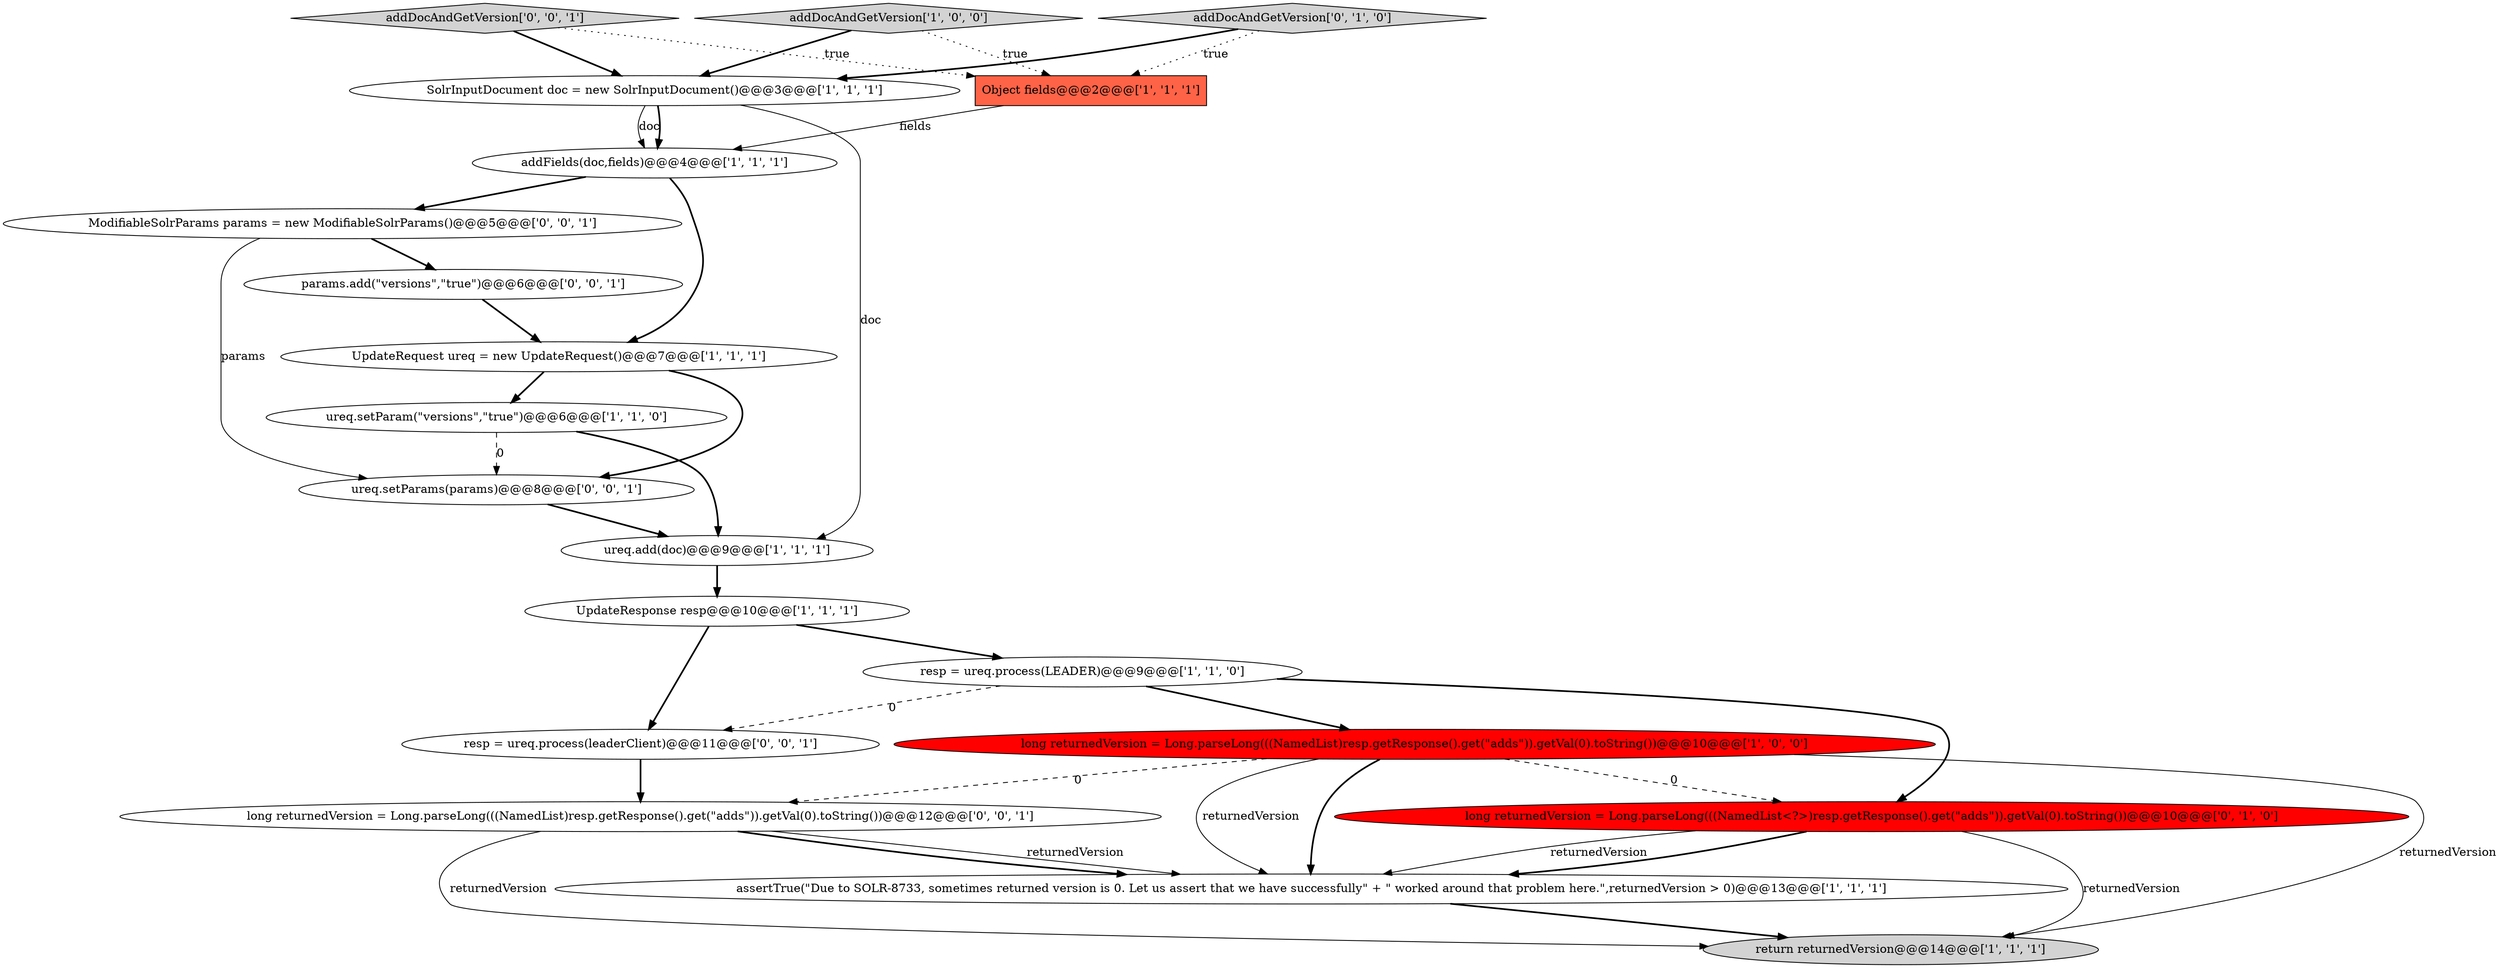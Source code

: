 digraph {
8 [style = filled, label = "resp = ureq.process(LEADER)@@@9@@@['1', '1', '0']", fillcolor = white, shape = ellipse image = "AAA0AAABBB1BBB"];
17 [style = filled, label = "ureq.setParams(params)@@@8@@@['0', '0', '1']", fillcolor = white, shape = ellipse image = "AAA0AAABBB3BBB"];
12 [style = filled, label = "long returnedVersion = Long.parseLong(((NamedList<?>)resp.getResponse().get(\"adds\")).getVal(0).toString())@@@10@@@['0', '1', '0']", fillcolor = red, shape = ellipse image = "AAA1AAABBB2BBB"];
19 [style = filled, label = "resp = ureq.process(leaderClient)@@@11@@@['0', '0', '1']", fillcolor = white, shape = ellipse image = "AAA0AAABBB3BBB"];
2 [style = filled, label = "assertTrue(\"Due to SOLR-8733, sometimes returned version is 0. Let us assert that we have successfully\" + \" worked around that problem here.\",returnedVersion > 0)@@@13@@@['1', '1', '1']", fillcolor = white, shape = ellipse image = "AAA0AAABBB1BBB"];
15 [style = filled, label = "long returnedVersion = Long.parseLong(((NamedList)resp.getResponse().get(\"adds\")).getVal(0).toString())@@@12@@@['0', '0', '1']", fillcolor = white, shape = ellipse image = "AAA0AAABBB3BBB"];
3 [style = filled, label = "addDocAndGetVersion['1', '0', '0']", fillcolor = lightgray, shape = diamond image = "AAA0AAABBB1BBB"];
9 [style = filled, label = "UpdateRequest ureq = new UpdateRequest()@@@7@@@['1', '1', '1']", fillcolor = white, shape = ellipse image = "AAA0AAABBB1BBB"];
16 [style = filled, label = "addDocAndGetVersion['0', '0', '1']", fillcolor = lightgray, shape = diamond image = "AAA0AAABBB3BBB"];
10 [style = filled, label = "ureq.add(doc)@@@9@@@['1', '1', '1']", fillcolor = white, shape = ellipse image = "AAA0AAABBB1BBB"];
7 [style = filled, label = "ureq.setParam(\"versions\",\"true\")@@@6@@@['1', '1', '0']", fillcolor = white, shape = ellipse image = "AAA0AAABBB1BBB"];
11 [style = filled, label = "long returnedVersion = Long.parseLong(((NamedList)resp.getResponse().get(\"adds\")).getVal(0).toString())@@@10@@@['1', '0', '0']", fillcolor = red, shape = ellipse image = "AAA1AAABBB1BBB"];
4 [style = filled, label = "SolrInputDocument doc = new SolrInputDocument()@@@3@@@['1', '1', '1']", fillcolor = white, shape = ellipse image = "AAA0AAABBB1BBB"];
6 [style = filled, label = "Object fields@@@2@@@['1', '1', '1']", fillcolor = tomato, shape = box image = "AAA0AAABBB1BBB"];
18 [style = filled, label = "params.add(\"versions\",\"true\")@@@6@@@['0', '0', '1']", fillcolor = white, shape = ellipse image = "AAA0AAABBB3BBB"];
5 [style = filled, label = "addFields(doc,fields)@@@4@@@['1', '1', '1']", fillcolor = white, shape = ellipse image = "AAA0AAABBB1BBB"];
14 [style = filled, label = "ModifiableSolrParams params = new ModifiableSolrParams()@@@5@@@['0', '0', '1']", fillcolor = white, shape = ellipse image = "AAA0AAABBB3BBB"];
13 [style = filled, label = "addDocAndGetVersion['0', '1', '0']", fillcolor = lightgray, shape = diamond image = "AAA0AAABBB2BBB"];
0 [style = filled, label = "UpdateResponse resp@@@10@@@['1', '1', '1']", fillcolor = white, shape = ellipse image = "AAA0AAABBB1BBB"];
1 [style = filled, label = "return returnedVersion@@@14@@@['1', '1', '1']", fillcolor = lightgray, shape = ellipse image = "AAA0AAABBB1BBB"];
4->10 [style = solid, label="doc"];
17->10 [style = bold, label=""];
13->6 [style = dotted, label="true"];
8->19 [style = dashed, label="0"];
4->5 [style = solid, label="doc"];
15->2 [style = bold, label=""];
5->9 [style = bold, label=""];
7->10 [style = bold, label=""];
0->19 [style = bold, label=""];
7->17 [style = dashed, label="0"];
2->1 [style = bold, label=""];
11->15 [style = dashed, label="0"];
15->2 [style = solid, label="returnedVersion"];
12->1 [style = solid, label="returnedVersion"];
11->2 [style = solid, label="returnedVersion"];
9->17 [style = bold, label=""];
5->14 [style = bold, label=""];
11->12 [style = dashed, label="0"];
3->6 [style = dotted, label="true"];
9->7 [style = bold, label=""];
11->1 [style = solid, label="returnedVersion"];
3->4 [style = bold, label=""];
14->17 [style = solid, label="params"];
11->2 [style = bold, label=""];
12->2 [style = bold, label=""];
6->5 [style = solid, label="fields"];
12->2 [style = solid, label="returnedVersion"];
10->0 [style = bold, label=""];
0->8 [style = bold, label=""];
18->9 [style = bold, label=""];
14->18 [style = bold, label=""];
15->1 [style = solid, label="returnedVersion"];
19->15 [style = bold, label=""];
16->4 [style = bold, label=""];
8->11 [style = bold, label=""];
4->5 [style = bold, label=""];
8->12 [style = bold, label=""];
16->6 [style = dotted, label="true"];
13->4 [style = bold, label=""];
}
